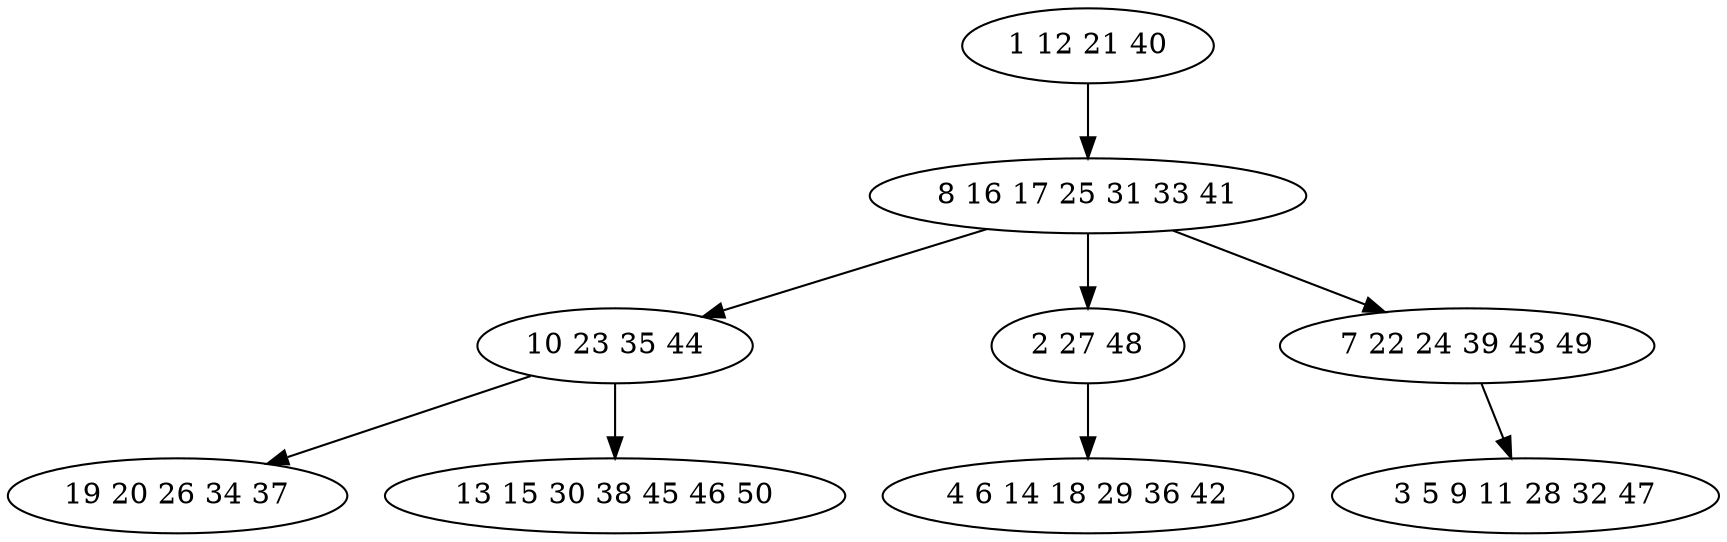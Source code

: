 digraph true_tree {
	"0" -> "1"
	"1" -> "2"
	"1" -> "3"
	"3" -> "4"
	"2" -> "5"
	"2" -> "6"
	"1" -> "7"
	"7" -> "8"
	"0" [label="1 12 21 40"];
	"1" [label="8 16 17 25 31 33 41"];
	"2" [label="10 23 35 44"];
	"3" [label="2 27 48"];
	"4" [label="4 6 14 18 29 36 42"];
	"5" [label="19 20 26 34 37"];
	"6" [label="13 15 30 38 45 46 50"];
	"7" [label="7 22 24 39 43 49"];
	"8" [label="3 5 9 11 28 32 47"];
}

